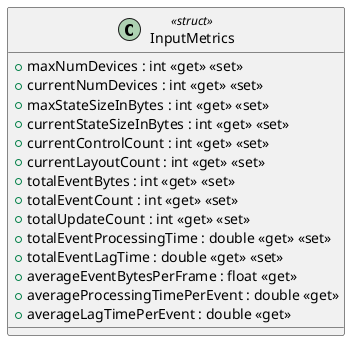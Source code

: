 @startuml
class InputMetrics <<struct>> {
    + maxNumDevices : int <<get>> <<set>>
    + currentNumDevices : int <<get>> <<set>>
    + maxStateSizeInBytes : int <<get>> <<set>>
    + currentStateSizeInBytes : int <<get>> <<set>>
    + currentControlCount : int <<get>> <<set>>
    + currentLayoutCount : int <<get>> <<set>>
    + totalEventBytes : int <<get>> <<set>>
    + totalEventCount : int <<get>> <<set>>
    + totalUpdateCount : int <<get>> <<set>>
    + totalEventProcessingTime : double <<get>> <<set>>
    + totalEventLagTime : double <<get>> <<set>>
    + averageEventBytesPerFrame : float <<get>>
    + averageProcessingTimePerEvent : double <<get>>
    + averageLagTimePerEvent : double <<get>>
}
@enduml
